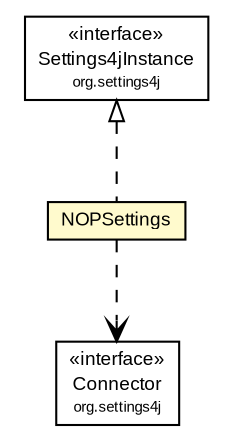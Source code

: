 #!/usr/local/bin/dot
#
# Class diagram 
# Generated by UmlGraph version 4.6 (http://www.spinellis.gr/sw/umlgraph)
#

digraph G {
	edge [fontname="arial",fontsize=10,labelfontname="arial",labelfontsize=10];
	node [fontname="arial",fontsize=10,shape=plaintext];
	// org.settings4j.Settings4jInstance
	c3050 [label=<<table border="0" cellborder="1" cellspacing="0" cellpadding="2" port="p" href="../../Settings4jInstance.html">
		<tr><td><table border="0" cellspacing="0" cellpadding="1">
			<tr><td> &laquo;interface&raquo; </td></tr>
			<tr><td> Settings4jInstance </td></tr>
			<tr><td><font point-size="7.0"> org.settings4j </font></td></tr>
		</table></td></tr>
		</table>>, fontname="arial", fontcolor="black", fontsize=9.0];
	// org.settings4j.Connector
	c3057 [label=<<table border="0" cellborder="1" cellspacing="0" cellpadding="2" port="p" href="../../Connector.html">
		<tr><td><table border="0" cellspacing="0" cellpadding="1">
			<tr><td> &laquo;interface&raquo; </td></tr>
			<tr><td> Connector </td></tr>
			<tr><td><font point-size="7.0"> org.settings4j </font></td></tr>
		</table></td></tr>
		</table>>, fontname="arial", fontcolor="black", fontsize=9.0];
	// org.settings4j.settings.nop.NOPSettings
	c3075 [label=<<table border="0" cellborder="1" cellspacing="0" cellpadding="2" port="p" bgcolor="lemonChiffon" href="./NOPSettings.html">
		<tr><td><table border="0" cellspacing="0" cellpadding="1">
			<tr><td> NOPSettings </td></tr>
		</table></td></tr>
		</table>>, fontname="arial", fontcolor="black", fontsize=9.0];
	//org.settings4j.settings.nop.NOPSettings implements org.settings4j.Settings4jInstance
	c3050:p -> c3075:p [dir=back,arrowtail=empty,style=dashed];
	// org.settings4j.settings.nop.NOPSettings DEPEND org.settings4j.Connector
	c3075:p -> c3057:p [taillabel="", label="", headlabel="", fontname="arial", fontcolor="black", fontsize=10.0, color="black", arrowhead=open, style=dashed];
}

